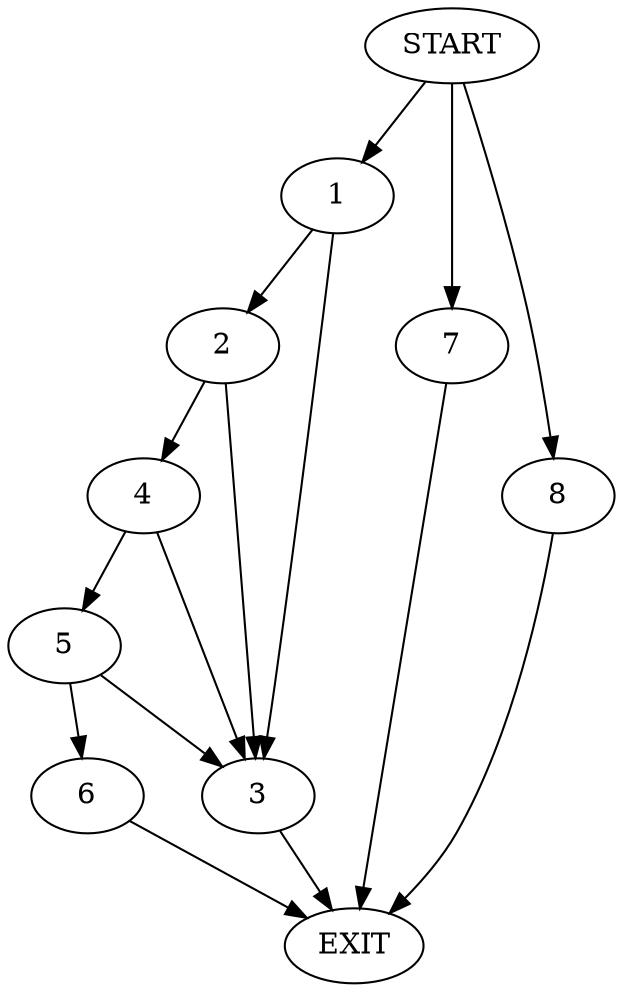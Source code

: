 digraph {
0 [label="START"]
9 [label="EXIT"]
0 -> 1
1 -> 2
1 -> 3
2 -> 4
2 -> 3
3 -> 9
4 -> 3
4 -> 5
5 -> 6
5 -> 3
6 -> 9
0 -> 7
7 -> 9
0 -> 8
8 -> 9
}
